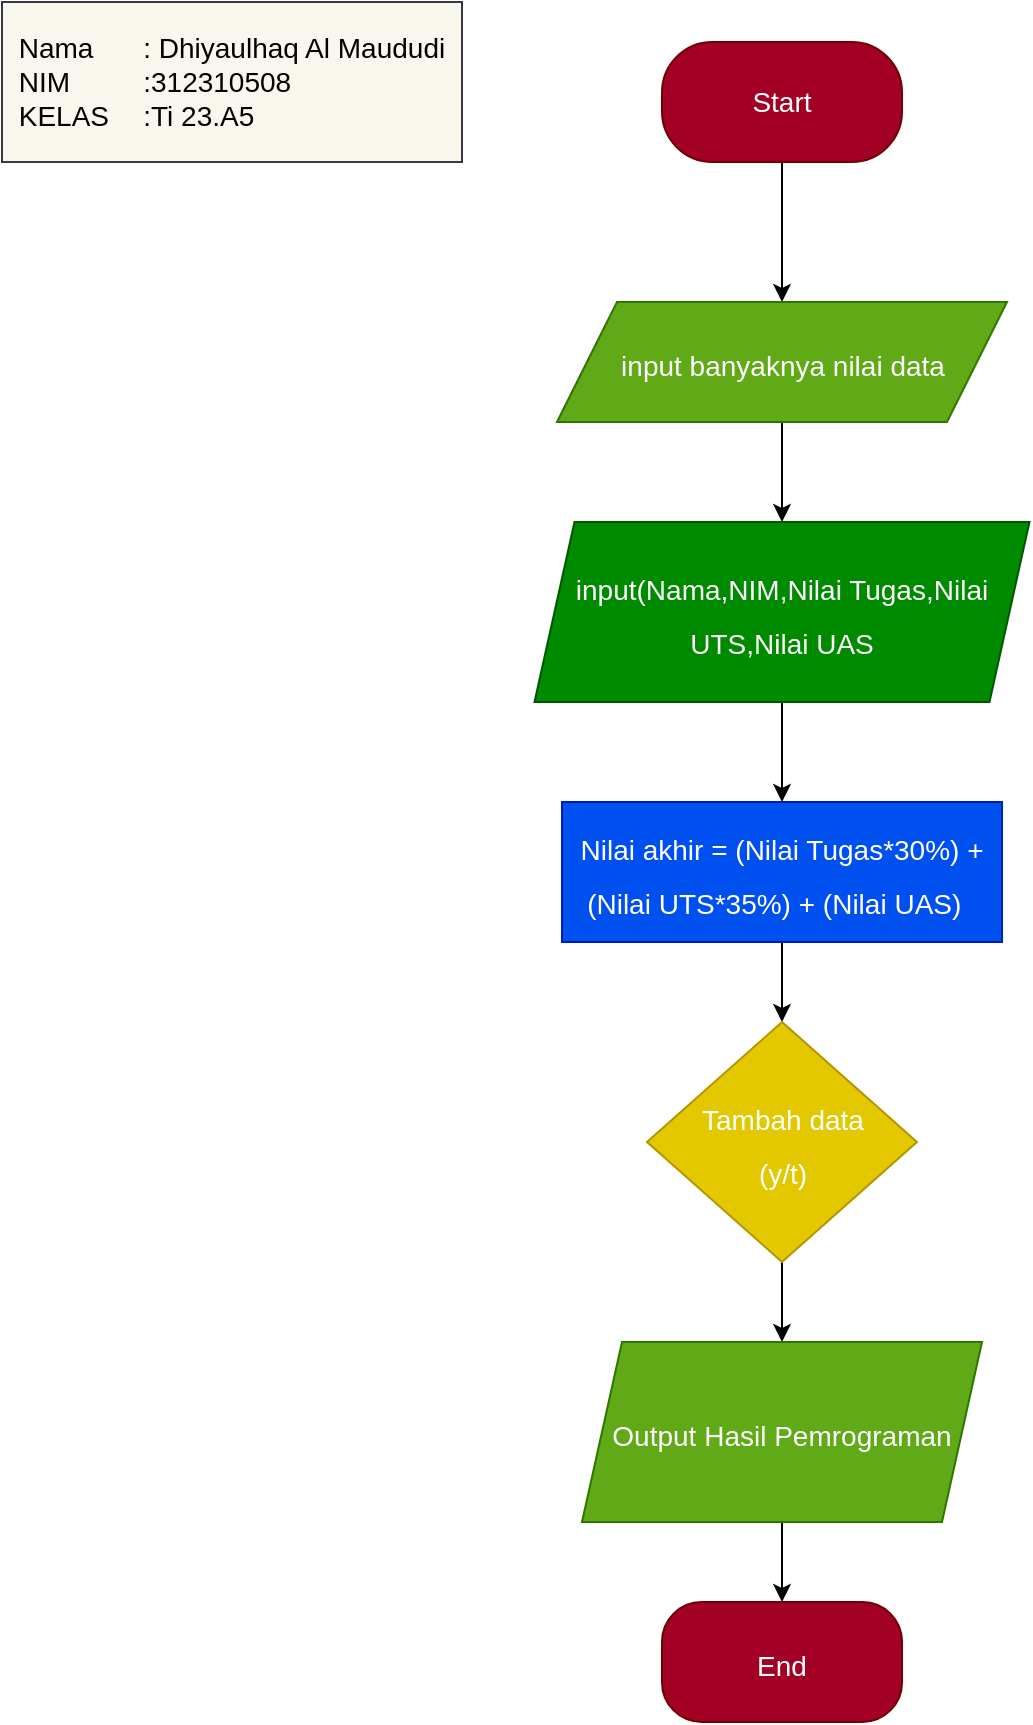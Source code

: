 <mxfile>
    <diagram id="4vWic01wQgnJZkGCvRtP" name="Page-1">
        <mxGraphModel dx="832" dy="585" grid="1" gridSize="10" guides="1" tooltips="1" connect="1" arrows="1" fold="1" page="1" pageScale="1" pageWidth="850" pageHeight="1100" math="0" shadow="0">
            <root>
                <mxCell id="0"/>
                <mxCell id="1" parent="0"/>
                <mxCell id="6" value="" style="edgeStyle=none;html=1;fontSize=22;" edge="1" parent="1" source="2" target="3">
                    <mxGeometry relative="1" as="geometry"/>
                </mxCell>
                <mxCell id="2" value="&lt;font style=&quot;font-size: 14px;&quot;&gt;Start&lt;/font&gt;" style="rounded=1;whiteSpace=wrap;html=1;fillColor=#a20025;fontColor=#ffffff;strokeColor=#6F0000;arcSize=42;" vertex="1" parent="1">
                    <mxGeometry x="340" y="30" width="120" height="60" as="geometry"/>
                </mxCell>
                <mxCell id="8" value="" style="edgeStyle=none;html=1;fontSize=14;" edge="1" parent="1" source="3" target="7">
                    <mxGeometry relative="1" as="geometry"/>
                </mxCell>
                <mxCell id="3" value="&lt;div style=&quot;&quot;&gt;&lt;span style=&quot;background-color: initial;&quot;&gt;&lt;font style=&quot;font-size: 14px;&quot;&gt;input banyaknya nilai data&lt;/font&gt;&lt;/span&gt;&lt;/div&gt;" style="shape=parallelogram;perimeter=parallelogramPerimeter;whiteSpace=wrap;html=1;fixedSize=1;fontSize=22;size=30;align=center;fillColor=#60a917;fontColor=#ffffff;strokeColor=#2D7600;" vertex="1" parent="1">
                    <mxGeometry x="287.5" y="160" width="225" height="60" as="geometry"/>
                </mxCell>
                <mxCell id="11" value="" style="edgeStyle=none;html=1;fontSize=14;" edge="1" parent="1" source="7" target="10">
                    <mxGeometry relative="1" as="geometry"/>
                </mxCell>
                <mxCell id="7" value="&lt;font style=&quot;font-size: 14px;&quot;&gt;input(Nama,NIM,Nilai Tugas,Nilai UTS,Nilai UAS&lt;/font&gt;" style="shape=parallelogram;perimeter=parallelogramPerimeter;whiteSpace=wrap;html=1;fixedSize=1;fontSize=22;fillColor=#008a00;fontColor=#ffffff;strokeColor=#005700;" vertex="1" parent="1">
                    <mxGeometry x="276.25" y="270" width="247.5" height="90" as="geometry"/>
                </mxCell>
                <mxCell id="13" value="" style="edgeStyle=none;html=1;fontSize=14;" edge="1" parent="1" source="10" target="12">
                    <mxGeometry relative="1" as="geometry"/>
                </mxCell>
                <mxCell id="10" value="&lt;font style=&quot;font-size: 14px;&quot;&gt;Nilai akhir = (Nilai Tugas*30%) + (Nilai UTS*35%) + (Nilai UAS)&amp;nbsp;&amp;nbsp;&lt;/font&gt;" style="whiteSpace=wrap;html=1;fontSize=22;align=center;fillColor=#0050ef;fontColor=#ffffff;strokeColor=#001DBC;" vertex="1" parent="1">
                    <mxGeometry x="290" y="410" width="220" height="70" as="geometry"/>
                </mxCell>
                <mxCell id="15" value="" style="edgeStyle=none;html=1;fontSize=14;fontColor=#FFFFFF;" edge="1" parent="1" source="12" target="14">
                    <mxGeometry relative="1" as="geometry"/>
                </mxCell>
                <mxCell id="12" value="&lt;font color=&quot;#ffffff&quot; style=&quot;font-size: 14px;&quot;&gt;Tambah data&lt;br&gt;(y/t)&lt;/font&gt;" style="rhombus;whiteSpace=wrap;html=1;fontSize=22;fillColor=#e3c800;strokeColor=#B09500;fontColor=#000000;rotation=0;" vertex="1" parent="1">
                    <mxGeometry x="332.5" y="520" width="135" height="120" as="geometry"/>
                </mxCell>
                <mxCell id="17" value="" style="edgeStyle=none;html=1;fontSize=14;fontColor=#FFFFFF;" edge="1" parent="1" source="14" target="16">
                    <mxGeometry relative="1" as="geometry"/>
                </mxCell>
                <mxCell id="14" value="&lt;font style=&quot;font-size: 14px;&quot;&gt;Output Hasil Pemrograman&lt;/font&gt;" style="shape=parallelogram;perimeter=parallelogramPerimeter;whiteSpace=wrap;html=1;fixedSize=1;fontSize=22;fillColor=#60a917;strokeColor=#2D7600;fontColor=#ffffff;" vertex="1" parent="1">
                    <mxGeometry x="300" y="680" width="200" height="90" as="geometry"/>
                </mxCell>
                <mxCell id="16" value="&lt;font style=&quot;font-size: 14px;&quot;&gt;End&lt;/font&gt;" style="rounded=1;whiteSpace=wrap;html=1;fontSize=22;fillColor=#a20025;strokeColor=#6F0000;fontColor=#ffffff;arcSize=33;" vertex="1" parent="1">
                    <mxGeometry x="340" y="810" width="120" height="60" as="geometry"/>
                </mxCell>
                <mxCell id="19" value="&lt;div style=&quot;text-align: left;&quot;&gt;&lt;span style=&quot;color: rgb(0, 0, 0); background-color: initial;&quot;&gt;Nama&lt;span style=&quot;white-space: pre;&quot;&gt;&#9;&lt;/span&gt;: Dhiyaulhaq Al Maududi&lt;/span&gt;&lt;/div&gt;&lt;font color=&quot;#000000&quot;&gt;&lt;div style=&quot;text-align: left;&quot;&gt;&lt;span style=&quot;background-color: initial;&quot;&gt;NIM&lt;span style=&quot;white-space: pre;&quot;&gt;&#9;&lt;/span&gt;&amp;nbsp; &amp;nbsp; &lt;span style=&quot;white-space: pre;&quot;&gt;&#9;&lt;/span&gt;:312310508&lt;/span&gt;&lt;/div&gt;&lt;div style=&quot;text-align: left;&quot;&gt;&lt;span style=&quot;background-color: initial;&quot;&gt;KELAS&lt;span style=&quot;white-space: pre;&quot;&gt;&#9;&lt;/span&gt;:Ti 23.A5&lt;/span&gt;&lt;/div&gt;&lt;/font&gt;" style="rounded=0;whiteSpace=wrap;html=1;fontSize=14;fillColor=#f9f7ed;strokeColor=#36393d;" vertex="1" parent="1">
                    <mxGeometry x="10" y="10" width="230" height="80" as="geometry"/>
                </mxCell>
            </root>
        </mxGraphModel>
    </diagram>
</mxfile>